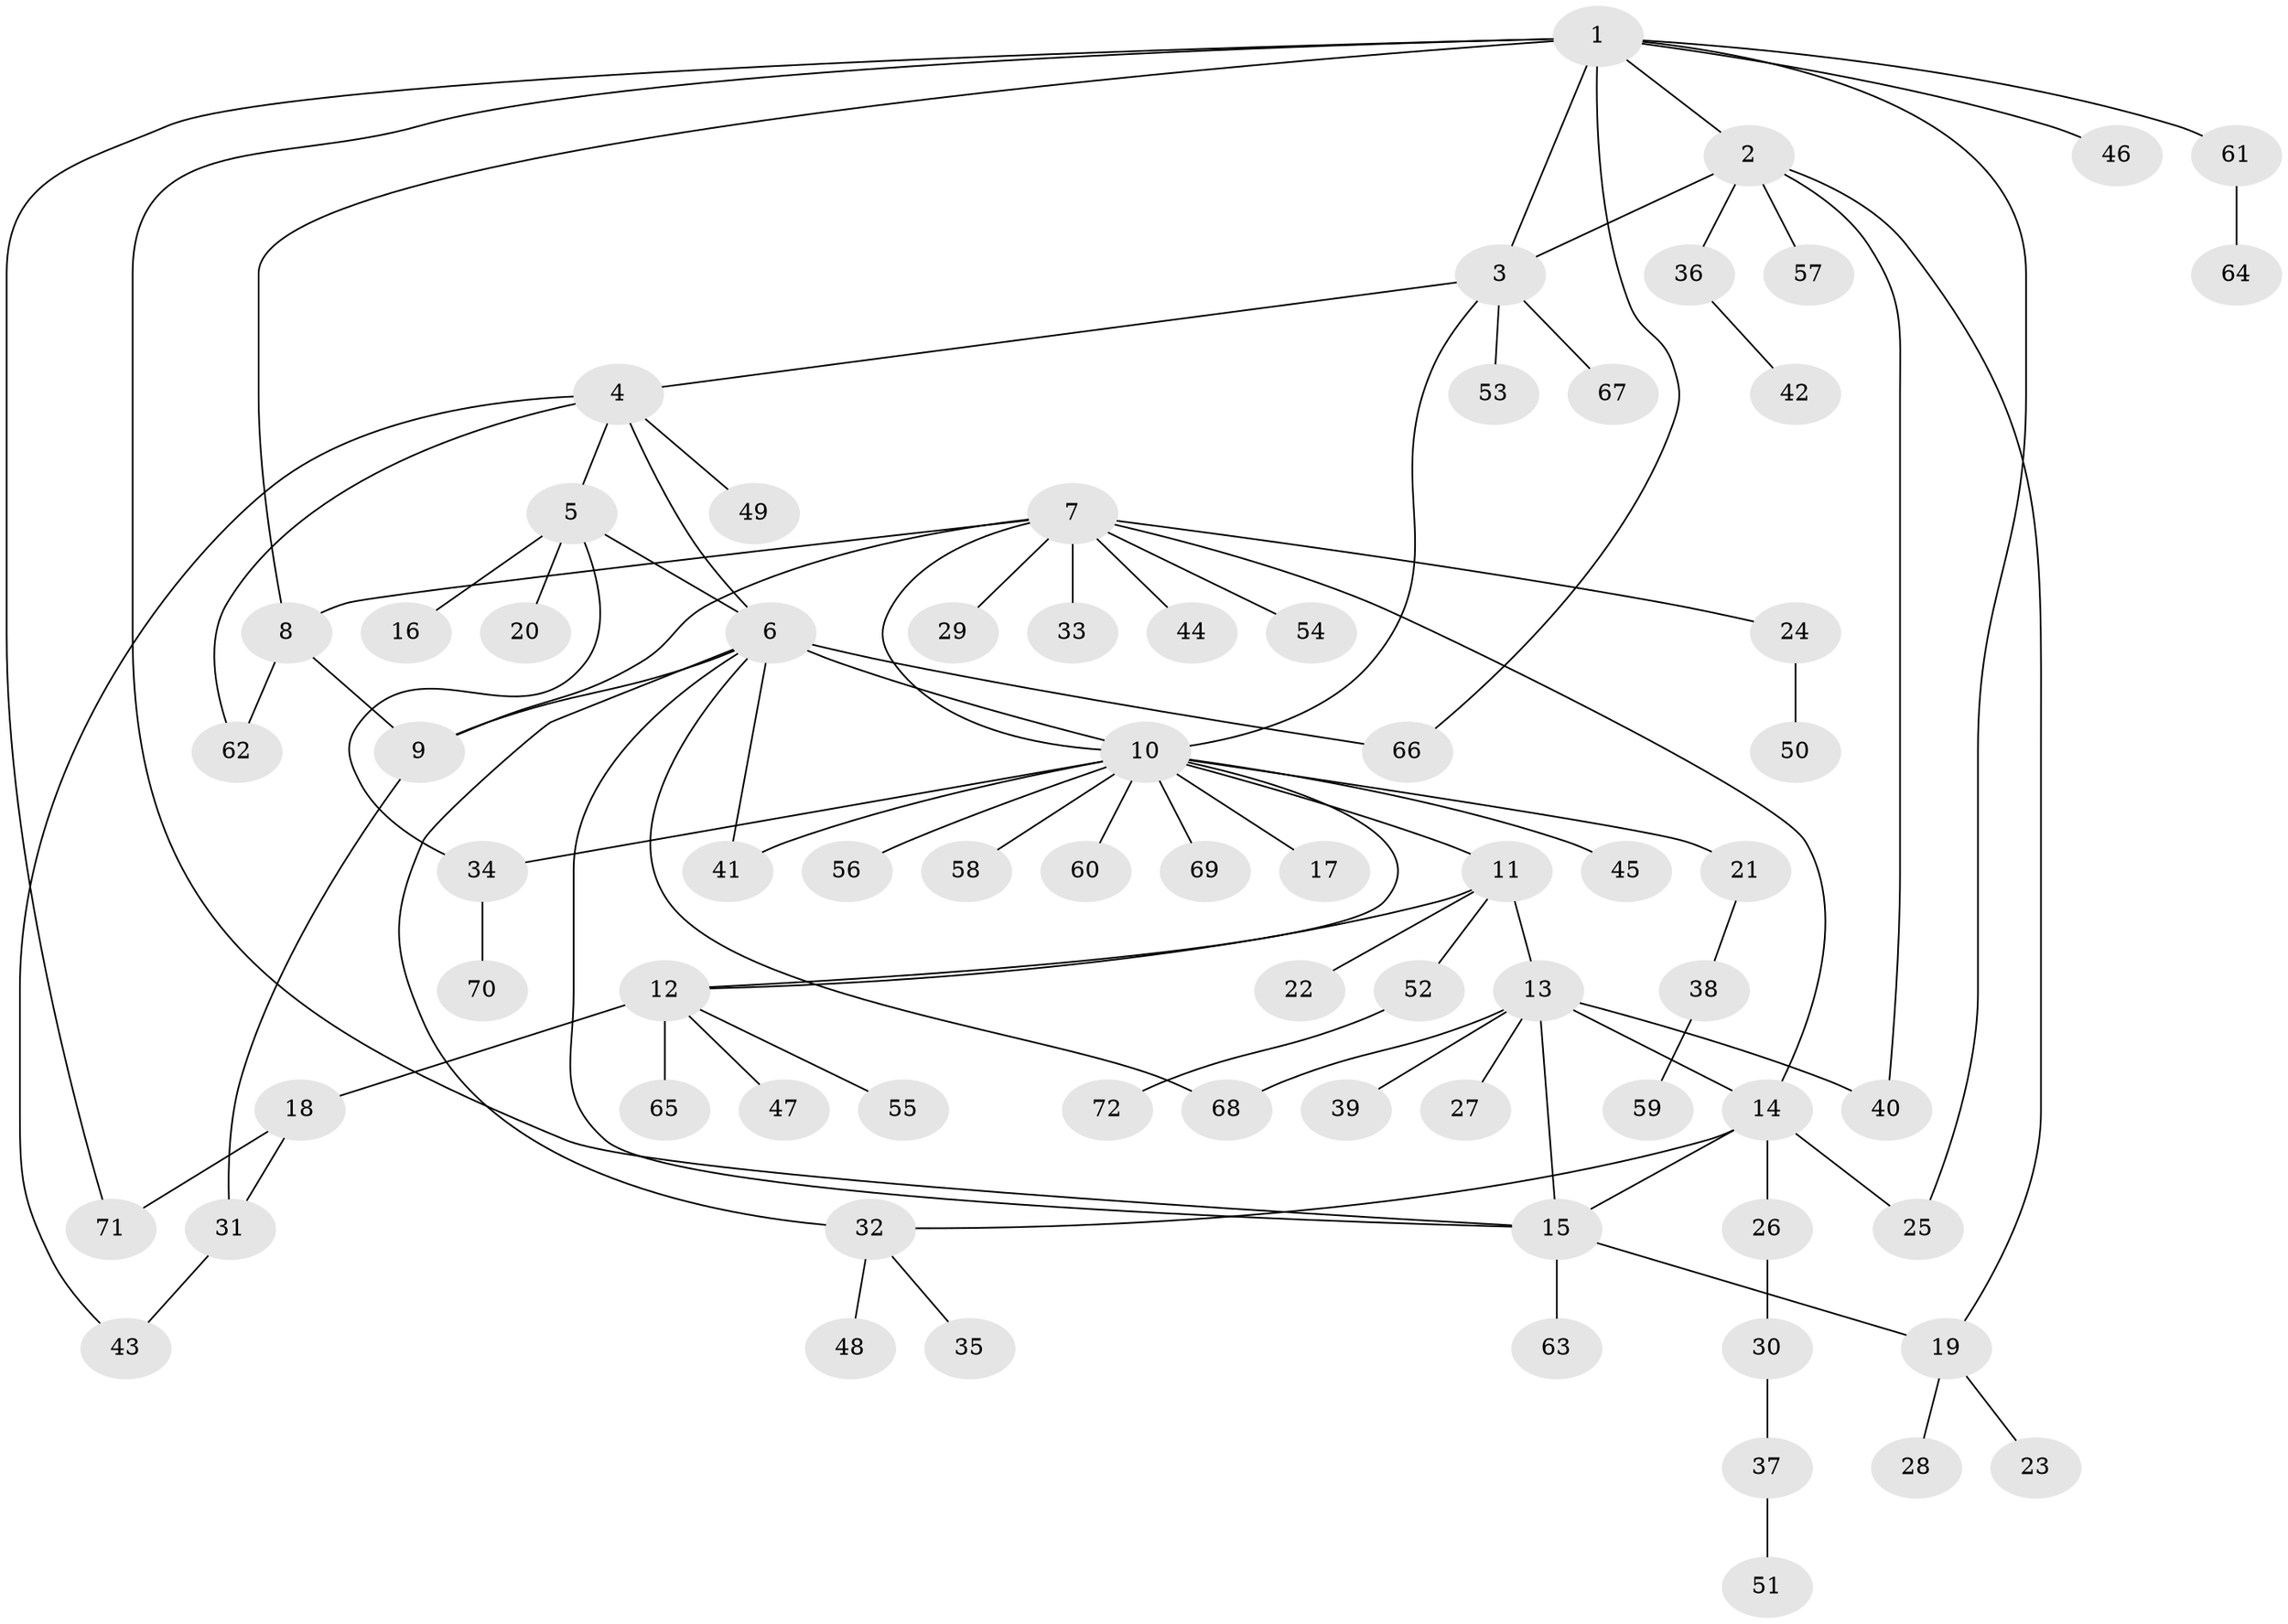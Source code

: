 // Generated by graph-tools (version 1.1) at 2025/26/03/09/25 03:26:45]
// undirected, 72 vertices, 94 edges
graph export_dot {
graph [start="1"]
  node [color=gray90,style=filled];
  1;
  2;
  3;
  4;
  5;
  6;
  7;
  8;
  9;
  10;
  11;
  12;
  13;
  14;
  15;
  16;
  17;
  18;
  19;
  20;
  21;
  22;
  23;
  24;
  25;
  26;
  27;
  28;
  29;
  30;
  31;
  32;
  33;
  34;
  35;
  36;
  37;
  38;
  39;
  40;
  41;
  42;
  43;
  44;
  45;
  46;
  47;
  48;
  49;
  50;
  51;
  52;
  53;
  54;
  55;
  56;
  57;
  58;
  59;
  60;
  61;
  62;
  63;
  64;
  65;
  66;
  67;
  68;
  69;
  70;
  71;
  72;
  1 -- 2;
  1 -- 3;
  1 -- 8;
  1 -- 15;
  1 -- 25;
  1 -- 46;
  1 -- 61;
  1 -- 66;
  1 -- 71;
  2 -- 3;
  2 -- 19;
  2 -- 36;
  2 -- 40;
  2 -- 57;
  3 -- 4;
  3 -- 10;
  3 -- 53;
  3 -- 67;
  4 -- 5;
  4 -- 6;
  4 -- 43;
  4 -- 49;
  4 -- 62;
  5 -- 6;
  5 -- 16;
  5 -- 20;
  5 -- 34;
  6 -- 9;
  6 -- 10;
  6 -- 15;
  6 -- 32;
  6 -- 41;
  6 -- 66;
  6 -- 68;
  7 -- 8;
  7 -- 9;
  7 -- 10;
  7 -- 14;
  7 -- 24;
  7 -- 29;
  7 -- 33;
  7 -- 44;
  7 -- 54;
  8 -- 9;
  8 -- 62;
  9 -- 31;
  10 -- 11;
  10 -- 12;
  10 -- 17;
  10 -- 21;
  10 -- 34;
  10 -- 41;
  10 -- 45;
  10 -- 56;
  10 -- 58;
  10 -- 60;
  10 -- 69;
  11 -- 12;
  11 -- 13;
  11 -- 22;
  11 -- 52;
  12 -- 18;
  12 -- 47;
  12 -- 55;
  12 -- 65;
  13 -- 14;
  13 -- 15;
  13 -- 27;
  13 -- 39;
  13 -- 40;
  13 -- 68;
  14 -- 15;
  14 -- 25;
  14 -- 26;
  14 -- 32;
  15 -- 19;
  15 -- 63;
  18 -- 31;
  18 -- 71;
  19 -- 23;
  19 -- 28;
  21 -- 38;
  24 -- 50;
  26 -- 30;
  30 -- 37;
  31 -- 43;
  32 -- 35;
  32 -- 48;
  34 -- 70;
  36 -- 42;
  37 -- 51;
  38 -- 59;
  52 -- 72;
  61 -- 64;
}
